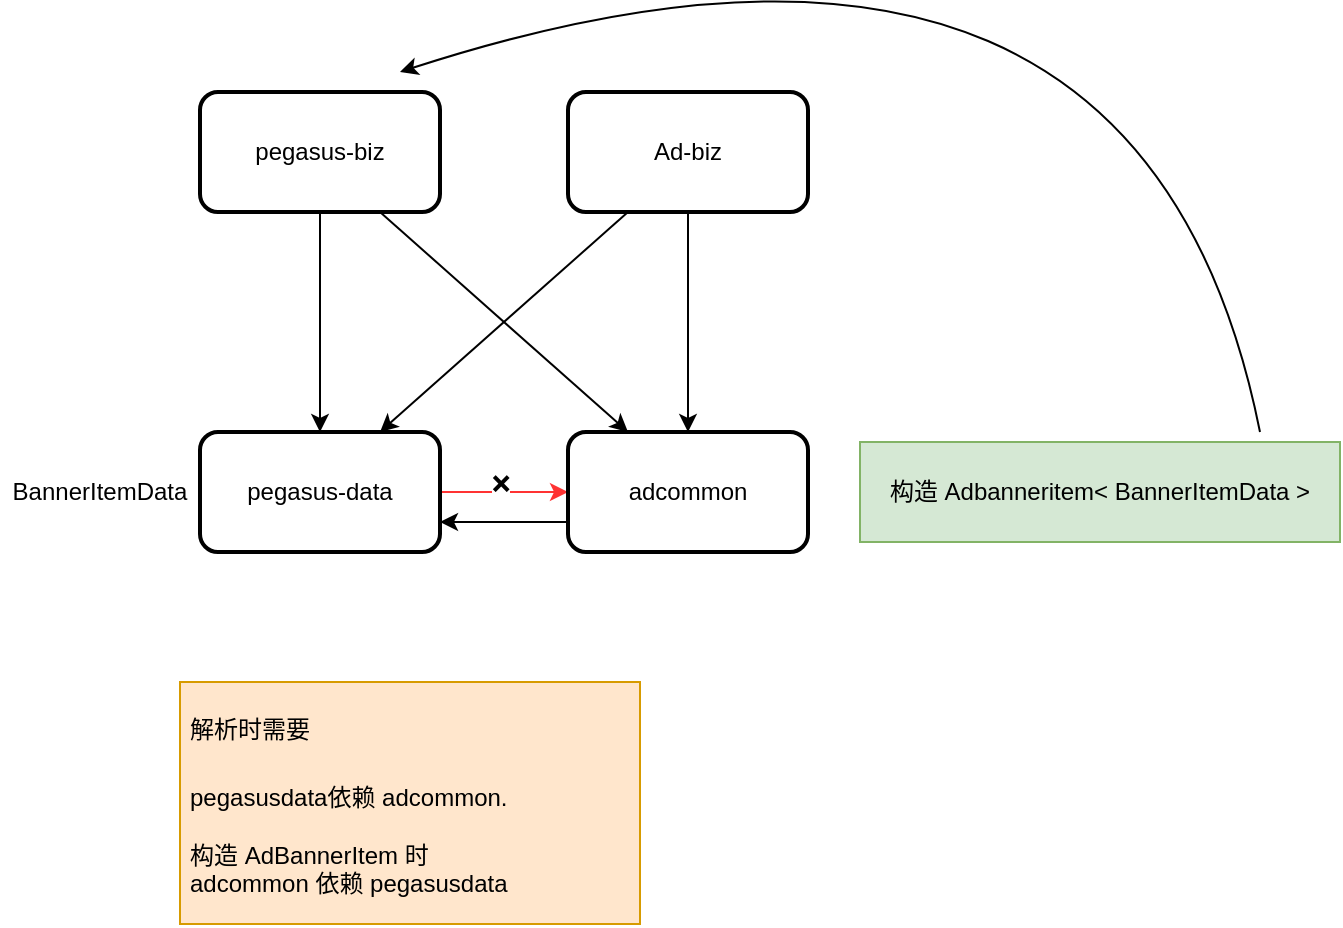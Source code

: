 <mxfile version="21.6.6" type="github">
  <diagram name="第 1 页" id="4qfFsPyxx4dfJa_MOBMq">
    <mxGraphModel dx="1253" dy="709" grid="0" gridSize="10" guides="1" tooltips="1" connect="1" arrows="1" fold="1" page="1" pageScale="1" pageWidth="827" pageHeight="1169" math="0" shadow="0">
      <root>
        <mxCell id="0" />
        <mxCell id="1" parent="0" />
        <mxCell id="KjEpLJ4TStjCKaL1cNmp-8" style="edgeStyle=orthogonalEdgeStyle;rounded=0;orthogonalLoop=1;jettySize=auto;html=1;entryX=0.5;entryY=0;entryDx=0;entryDy=0;fontFamily=Helvetica;fontSize=12;fontColor=default;" edge="1" parent="1" source="KjEpLJ4TStjCKaL1cNmp-4" target="KjEpLJ4TStjCKaL1cNmp-6">
          <mxGeometry relative="1" as="geometry" />
        </mxCell>
        <mxCell id="KjEpLJ4TStjCKaL1cNmp-14" style="edgeStyle=orthogonalEdgeStyle;rounded=0;orthogonalLoop=1;jettySize=auto;html=1;entryX=0;entryY=0;entryDx=0;entryDy=0;fontFamily=Helvetica;fontSize=12;fontColor=default;exitX=0.75;exitY=1;exitDx=0;exitDy=0;strokeColor=none;" edge="1" parent="1" source="KjEpLJ4TStjCKaL1cNmp-4" target="KjEpLJ4TStjCKaL1cNmp-7">
          <mxGeometry relative="1" as="geometry" />
        </mxCell>
        <mxCell id="KjEpLJ4TStjCKaL1cNmp-4" value="pegasus-biz" style="rounded=1;whiteSpace=wrap;html=1;strokeWidth=2;" vertex="1" parent="1">
          <mxGeometry x="170" y="160" width="120" height="60" as="geometry" />
        </mxCell>
        <mxCell id="KjEpLJ4TStjCKaL1cNmp-9" style="edgeStyle=orthogonalEdgeStyle;rounded=0;orthogonalLoop=1;jettySize=auto;html=1;entryX=0.5;entryY=0;entryDx=0;entryDy=0;fontFamily=Helvetica;fontSize=12;fontColor=default;" edge="1" parent="1" source="KjEpLJ4TStjCKaL1cNmp-5" target="KjEpLJ4TStjCKaL1cNmp-7">
          <mxGeometry relative="1" as="geometry" />
        </mxCell>
        <mxCell id="KjEpLJ4TStjCKaL1cNmp-5" value="Ad-biz" style="rounded=1;whiteSpace=wrap;html=1;strokeWidth=2;" vertex="1" parent="1">
          <mxGeometry x="354" y="160" width="120" height="60" as="geometry" />
        </mxCell>
        <mxCell id="KjEpLJ4TStjCKaL1cNmp-11" style="edgeStyle=orthogonalEdgeStyle;rounded=0;orthogonalLoop=1;jettySize=auto;html=1;entryX=0;entryY=0.5;entryDx=0;entryDy=0;fontFamily=Helvetica;fontSize=12;fontColor=default;strokeColor=#FF3333;" edge="1" parent="1" source="KjEpLJ4TStjCKaL1cNmp-6" target="KjEpLJ4TStjCKaL1cNmp-7">
          <mxGeometry relative="1" as="geometry" />
        </mxCell>
        <mxCell id="KjEpLJ4TStjCKaL1cNmp-17" value="❌" style="edgeLabel;html=1;align=center;verticalAlign=middle;resizable=0;points=[];fontSize=12;fontFamily=Helvetica;fontColor=default;" vertex="1" connectable="0" parent="KjEpLJ4TStjCKaL1cNmp-11">
          <mxGeometry x="-0.062" y="4" relative="1" as="geometry">
            <mxPoint as="offset" />
          </mxGeometry>
        </mxCell>
        <mxCell id="KjEpLJ4TStjCKaL1cNmp-6" value="pegasus-data" style="rounded=1;whiteSpace=wrap;html=1;strokeWidth=2;" vertex="1" parent="1">
          <mxGeometry x="170" y="330" width="120" height="60" as="geometry" />
        </mxCell>
        <mxCell id="KjEpLJ4TStjCKaL1cNmp-7" value="adcommon" style="rounded=1;whiteSpace=wrap;html=1;strokeWidth=2;" vertex="1" parent="1">
          <mxGeometry x="354" y="330" width="120" height="60" as="geometry" />
        </mxCell>
        <mxCell id="KjEpLJ4TStjCKaL1cNmp-10" value="" style="endArrow=classic;html=1;rounded=0;fontFamily=Helvetica;fontSize=12;fontColor=default;exitX=0.25;exitY=1;exitDx=0;exitDy=0;entryX=0.75;entryY=0;entryDx=0;entryDy=0;" edge="1" parent="1" source="KjEpLJ4TStjCKaL1cNmp-5" target="KjEpLJ4TStjCKaL1cNmp-6">
          <mxGeometry width="50" height="50" relative="1" as="geometry">
            <mxPoint x="40" y="410" as="sourcePoint" />
            <mxPoint x="90" y="360" as="targetPoint" />
          </mxGeometry>
        </mxCell>
        <mxCell id="KjEpLJ4TStjCKaL1cNmp-13" value="构造 Adbanneritem&amp;lt;&amp;nbsp;BannerItemData &amp;gt;" style="text;html=1;strokeColor=#82b366;fillColor=#d5e8d4;align=center;verticalAlign=middle;whiteSpace=wrap;rounded=0;fontSize=12;fontFamily=Helvetica;" vertex="1" parent="1">
          <mxGeometry x="500" y="335" width="240" height="50" as="geometry" />
        </mxCell>
        <mxCell id="KjEpLJ4TStjCKaL1cNmp-15" value="" style="endArrow=classic;html=1;rounded=0;fontFamily=Helvetica;fontSize=12;fontColor=default;exitX=0.75;exitY=1;exitDx=0;exitDy=0;entryX=0.25;entryY=0;entryDx=0;entryDy=0;" edge="1" parent="1" source="KjEpLJ4TStjCKaL1cNmp-4" target="KjEpLJ4TStjCKaL1cNmp-7">
          <mxGeometry width="50" height="50" relative="1" as="geometry">
            <mxPoint x="90" y="370" as="sourcePoint" />
            <mxPoint x="140" y="320" as="targetPoint" />
          </mxGeometry>
        </mxCell>
        <mxCell id="KjEpLJ4TStjCKaL1cNmp-16" value="BannerItemData" style="text;html=1;strokeColor=none;fillColor=none;align=center;verticalAlign=middle;whiteSpace=wrap;rounded=0;fontSize=12;fontFamily=Helvetica;fontColor=default;" vertex="1" parent="1">
          <mxGeometry x="70" y="345" width="100" height="30" as="geometry" />
        </mxCell>
        <mxCell id="KjEpLJ4TStjCKaL1cNmp-18" value="" style="endArrow=classic;html=1;rounded=0;fontFamily=Helvetica;fontSize=12;fontColor=default;exitX=0;exitY=0.75;exitDx=0;exitDy=0;entryX=1;entryY=0.75;entryDx=0;entryDy=0;" edge="1" parent="1" source="KjEpLJ4TStjCKaL1cNmp-7" target="KjEpLJ4TStjCKaL1cNmp-6">
          <mxGeometry width="50" height="50" relative="1" as="geometry">
            <mxPoint x="170" y="560" as="sourcePoint" />
            <mxPoint x="220" y="510" as="targetPoint" />
          </mxGeometry>
        </mxCell>
        <mxCell id="KjEpLJ4TStjCKaL1cNmp-21" value="" style="endArrow=none;html=1;fontFamily=Helvetica;fontSize=12;fontColor=default;curved=1;startArrow=classic;startFill=1;" edge="1" parent="1">
          <mxGeometry width="50" height="50" relative="1" as="geometry">
            <mxPoint x="270" y="150" as="sourcePoint" />
            <mxPoint x="700" y="330" as="targetPoint" />
            <Array as="points">
              <mxPoint x="640" y="30" />
            </Array>
          </mxGeometry>
        </mxCell>
        <mxCell id="KjEpLJ4TStjCKaL1cNmp-23" value="&lt;h1&gt;&lt;span style=&quot;background-color: initial; font-size: 12px; font-weight: normal;&quot;&gt;解析时需要&lt;/span&gt;&lt;br&gt;&lt;/h1&gt;pegasusdata依赖 adcommon&lt;span style=&quot;background-color: initial;&quot;&gt;.&lt;br&gt;&lt;/span&gt;&lt;br&gt;构造 AdBannerItem 时&lt;br&gt;adcommon 依赖 pegasusdata&lt;br&gt;&lt;p&gt;&lt;br&gt;&lt;/p&gt;" style="text;html=1;strokeColor=#d79b00;fillColor=#ffe6cc;spacing=5;spacingTop=-20;whiteSpace=wrap;overflow=hidden;rounded=0;fontSize=12;fontFamily=Helvetica;" vertex="1" parent="1">
          <mxGeometry x="160" y="455" width="230" height="121" as="geometry" />
        </mxCell>
      </root>
    </mxGraphModel>
  </diagram>
</mxfile>
